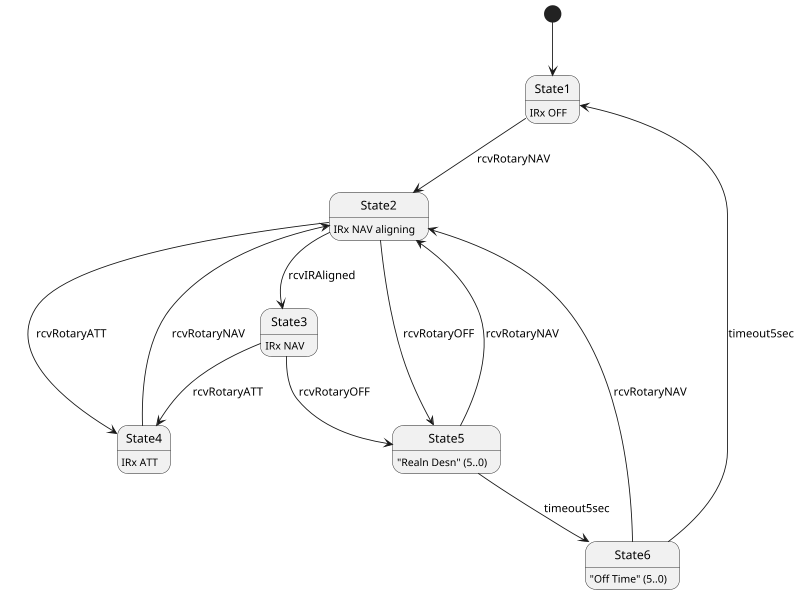 @startuml
scale 800*600
hide empty description
[*] --> State1
State1 : IRx OFF
State1 --> State2 : rcvRotaryNAV
State2 : IRx NAV aligning
State2 --> State3 : rcvIRAligned
State2 --> State4 : rcvRotaryATT
State3 : IRx NAV
State3 --> State4 : rcvRotaryATT
State4 : IRx ATT
State4 --> State2 : rcvRotaryNAV
State2 --> State5 : rcvRotaryOFF
State3 --> State5 : rcvRotaryOFF
State5 : "Realn Desn" (5..0)
State5 --> State2 : rcvRotaryNAV
State5 --> State6 : timeout5sec
State6 : "Off Time" (5..0)
State6 --> State1 : timeout5sec
State6 --> State2 : rcvRotaryNAV
@enduml